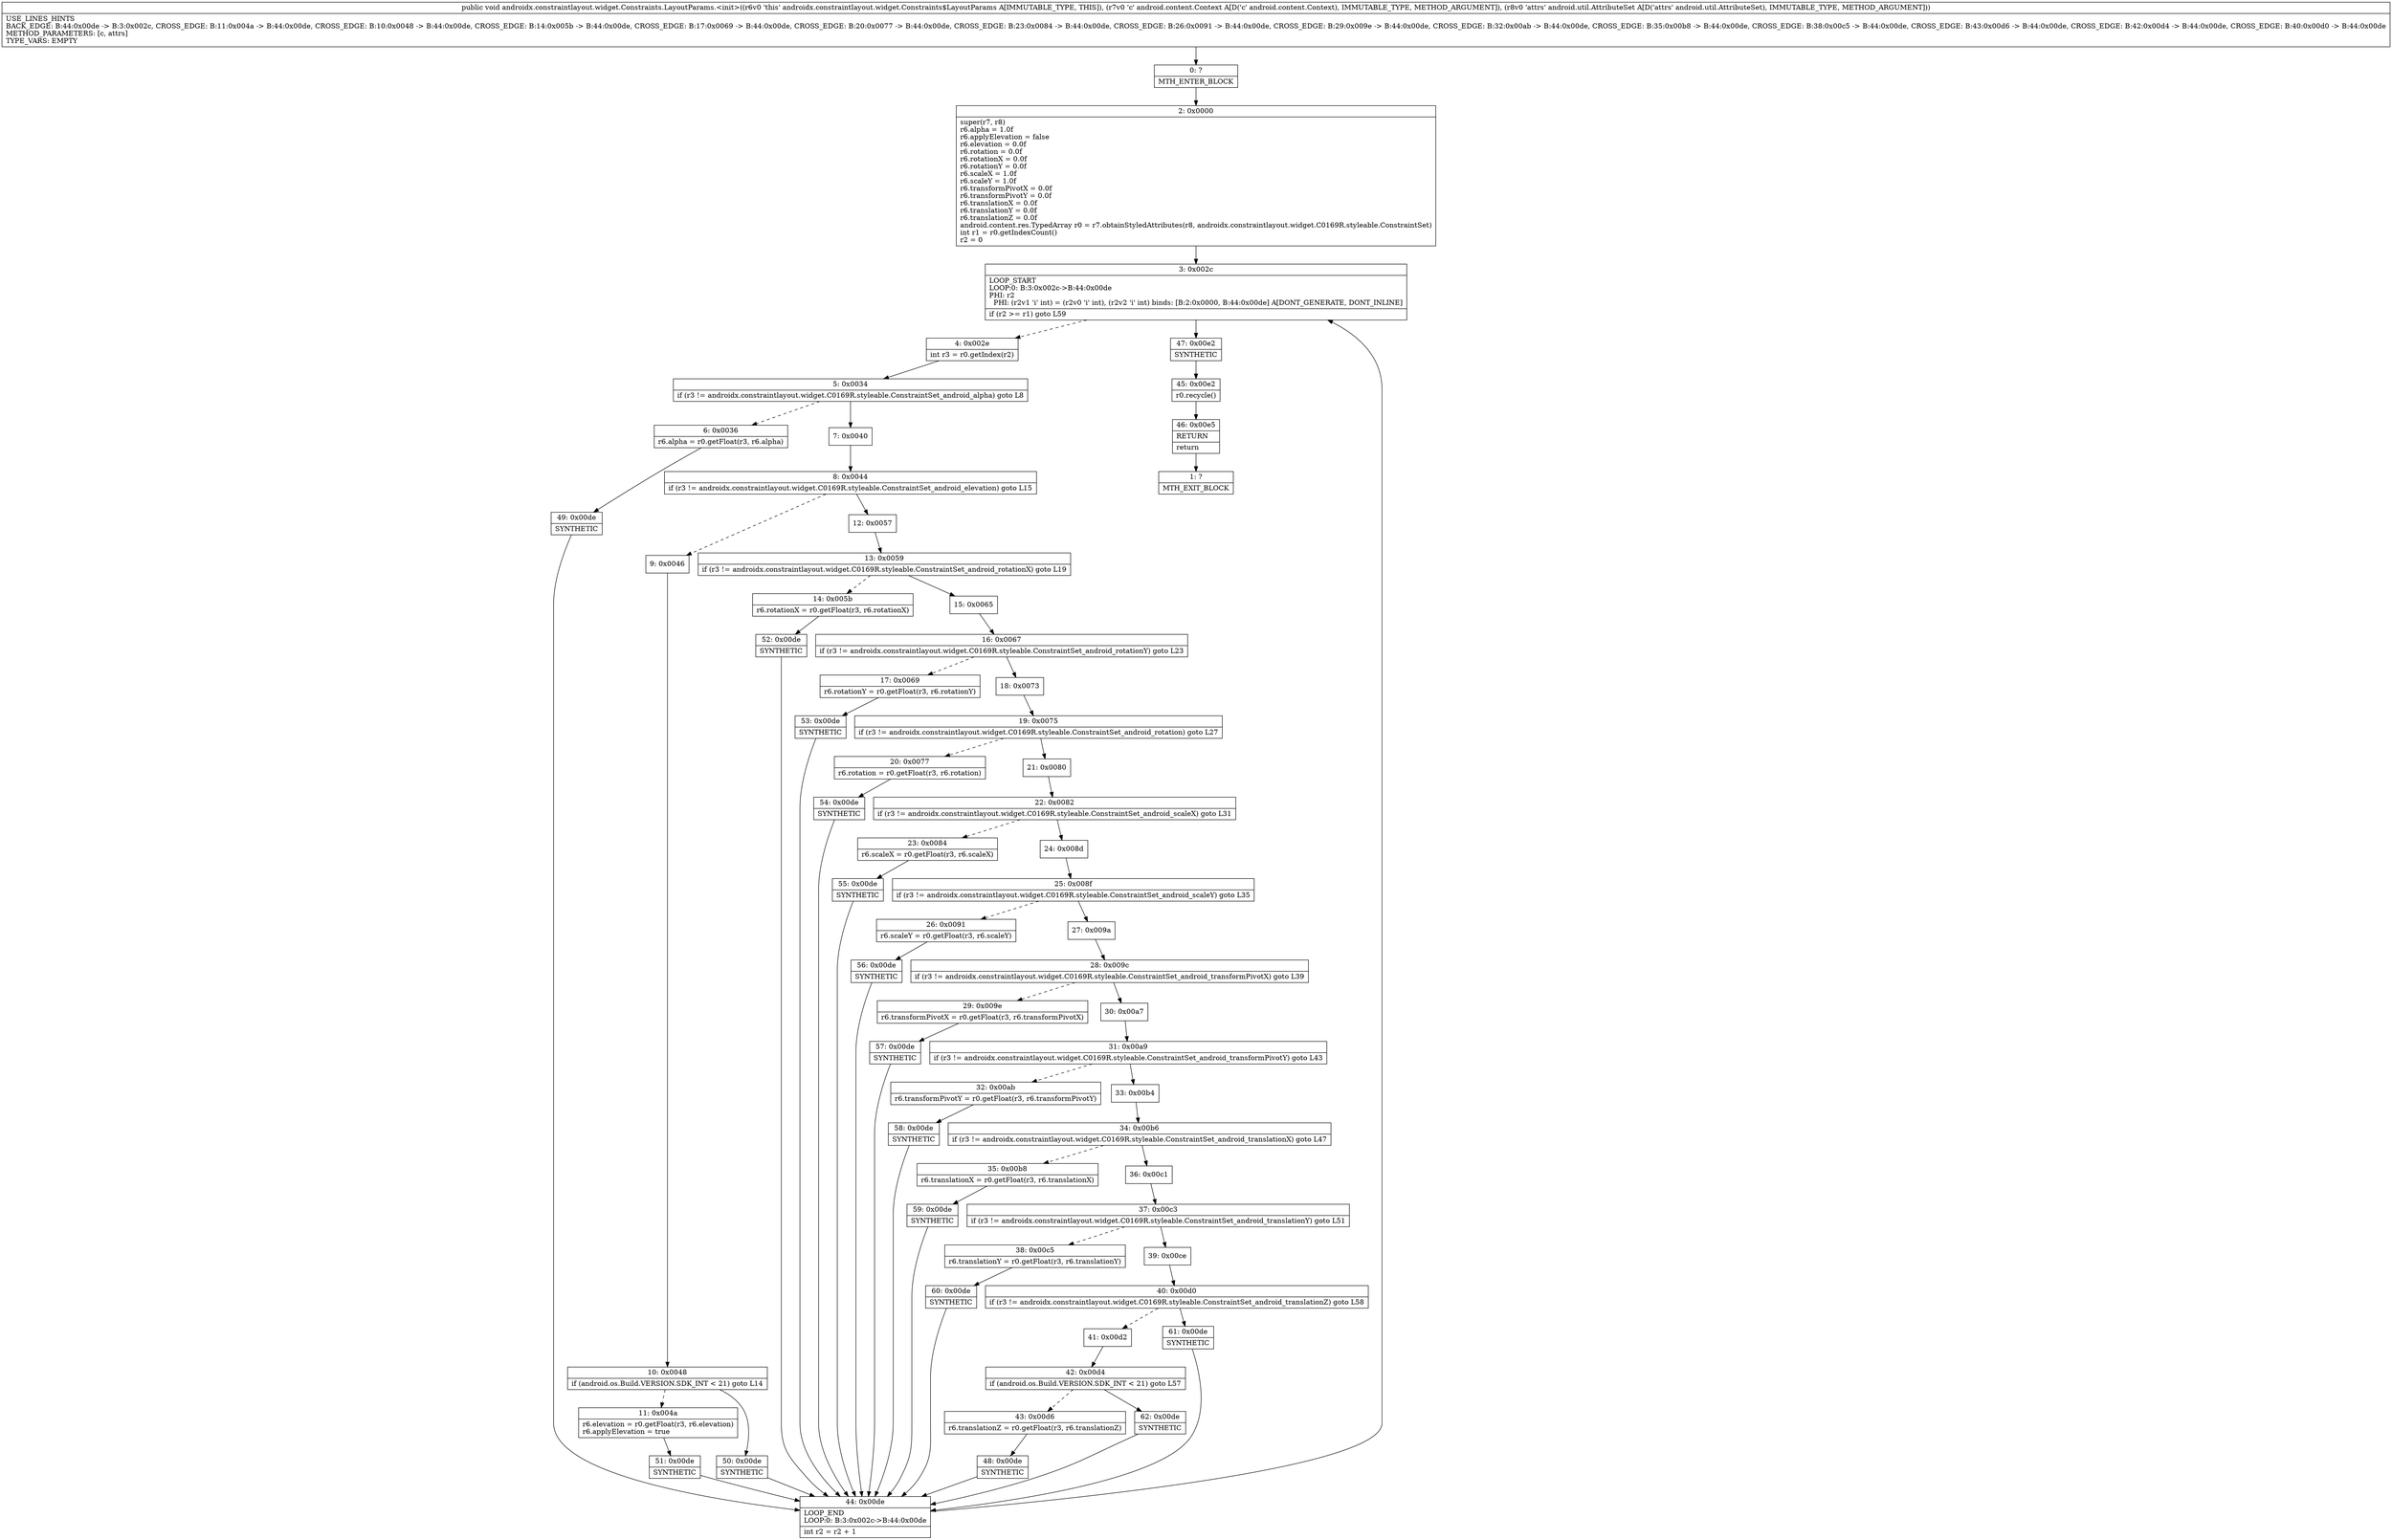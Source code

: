 digraph "CFG forandroidx.constraintlayout.widget.Constraints.LayoutParams.\<init\>(Landroid\/content\/Context;Landroid\/util\/AttributeSet;)V" {
Node_0 [shape=record,label="{0\:\ ?|MTH_ENTER_BLOCK\l}"];
Node_2 [shape=record,label="{2\:\ 0x0000|super(r7, r8)\lr6.alpha = 1.0f\lr6.applyElevation = false\lr6.elevation = 0.0f\lr6.rotation = 0.0f\lr6.rotationX = 0.0f\lr6.rotationY = 0.0f\lr6.scaleX = 1.0f\lr6.scaleY = 1.0f\lr6.transformPivotX = 0.0f\lr6.transformPivotY = 0.0f\lr6.translationX = 0.0f\lr6.translationY = 0.0f\lr6.translationZ = 0.0f\landroid.content.res.TypedArray r0 = r7.obtainStyledAttributes(r8, androidx.constraintlayout.widget.C0169R.styleable.ConstraintSet)\lint r1 = r0.getIndexCount()\lr2 = 0\l}"];
Node_3 [shape=record,label="{3\:\ 0x002c|LOOP_START\lLOOP:0: B:3:0x002c\-\>B:44:0x00de\lPHI: r2 \l  PHI: (r2v1 'i' int) = (r2v0 'i' int), (r2v2 'i' int) binds: [B:2:0x0000, B:44:0x00de] A[DONT_GENERATE, DONT_INLINE]\l|if (r2 \>= r1) goto L59\l}"];
Node_4 [shape=record,label="{4\:\ 0x002e|int r3 = r0.getIndex(r2)\l}"];
Node_5 [shape=record,label="{5\:\ 0x0034|if (r3 != androidx.constraintlayout.widget.C0169R.styleable.ConstraintSet_android_alpha) goto L8\l}"];
Node_6 [shape=record,label="{6\:\ 0x0036|r6.alpha = r0.getFloat(r3, r6.alpha)\l}"];
Node_49 [shape=record,label="{49\:\ 0x00de|SYNTHETIC\l}"];
Node_44 [shape=record,label="{44\:\ 0x00de|LOOP_END\lLOOP:0: B:3:0x002c\-\>B:44:0x00de\l|int r2 = r2 + 1\l}"];
Node_7 [shape=record,label="{7\:\ 0x0040}"];
Node_8 [shape=record,label="{8\:\ 0x0044|if (r3 != androidx.constraintlayout.widget.C0169R.styleable.ConstraintSet_android_elevation) goto L15\l}"];
Node_9 [shape=record,label="{9\:\ 0x0046}"];
Node_10 [shape=record,label="{10\:\ 0x0048|if (android.os.Build.VERSION.SDK_INT \< 21) goto L14\l}"];
Node_11 [shape=record,label="{11\:\ 0x004a|r6.elevation = r0.getFloat(r3, r6.elevation)\lr6.applyElevation = true\l}"];
Node_51 [shape=record,label="{51\:\ 0x00de|SYNTHETIC\l}"];
Node_50 [shape=record,label="{50\:\ 0x00de|SYNTHETIC\l}"];
Node_12 [shape=record,label="{12\:\ 0x0057}"];
Node_13 [shape=record,label="{13\:\ 0x0059|if (r3 != androidx.constraintlayout.widget.C0169R.styleable.ConstraintSet_android_rotationX) goto L19\l}"];
Node_14 [shape=record,label="{14\:\ 0x005b|r6.rotationX = r0.getFloat(r3, r6.rotationX)\l}"];
Node_52 [shape=record,label="{52\:\ 0x00de|SYNTHETIC\l}"];
Node_15 [shape=record,label="{15\:\ 0x0065}"];
Node_16 [shape=record,label="{16\:\ 0x0067|if (r3 != androidx.constraintlayout.widget.C0169R.styleable.ConstraintSet_android_rotationY) goto L23\l}"];
Node_17 [shape=record,label="{17\:\ 0x0069|r6.rotationY = r0.getFloat(r3, r6.rotationY)\l}"];
Node_53 [shape=record,label="{53\:\ 0x00de|SYNTHETIC\l}"];
Node_18 [shape=record,label="{18\:\ 0x0073}"];
Node_19 [shape=record,label="{19\:\ 0x0075|if (r3 != androidx.constraintlayout.widget.C0169R.styleable.ConstraintSet_android_rotation) goto L27\l}"];
Node_20 [shape=record,label="{20\:\ 0x0077|r6.rotation = r0.getFloat(r3, r6.rotation)\l}"];
Node_54 [shape=record,label="{54\:\ 0x00de|SYNTHETIC\l}"];
Node_21 [shape=record,label="{21\:\ 0x0080}"];
Node_22 [shape=record,label="{22\:\ 0x0082|if (r3 != androidx.constraintlayout.widget.C0169R.styleable.ConstraintSet_android_scaleX) goto L31\l}"];
Node_23 [shape=record,label="{23\:\ 0x0084|r6.scaleX = r0.getFloat(r3, r6.scaleX)\l}"];
Node_55 [shape=record,label="{55\:\ 0x00de|SYNTHETIC\l}"];
Node_24 [shape=record,label="{24\:\ 0x008d}"];
Node_25 [shape=record,label="{25\:\ 0x008f|if (r3 != androidx.constraintlayout.widget.C0169R.styleable.ConstraintSet_android_scaleY) goto L35\l}"];
Node_26 [shape=record,label="{26\:\ 0x0091|r6.scaleY = r0.getFloat(r3, r6.scaleY)\l}"];
Node_56 [shape=record,label="{56\:\ 0x00de|SYNTHETIC\l}"];
Node_27 [shape=record,label="{27\:\ 0x009a}"];
Node_28 [shape=record,label="{28\:\ 0x009c|if (r3 != androidx.constraintlayout.widget.C0169R.styleable.ConstraintSet_android_transformPivotX) goto L39\l}"];
Node_29 [shape=record,label="{29\:\ 0x009e|r6.transformPivotX = r0.getFloat(r3, r6.transformPivotX)\l}"];
Node_57 [shape=record,label="{57\:\ 0x00de|SYNTHETIC\l}"];
Node_30 [shape=record,label="{30\:\ 0x00a7}"];
Node_31 [shape=record,label="{31\:\ 0x00a9|if (r3 != androidx.constraintlayout.widget.C0169R.styleable.ConstraintSet_android_transformPivotY) goto L43\l}"];
Node_32 [shape=record,label="{32\:\ 0x00ab|r6.transformPivotY = r0.getFloat(r3, r6.transformPivotY)\l}"];
Node_58 [shape=record,label="{58\:\ 0x00de|SYNTHETIC\l}"];
Node_33 [shape=record,label="{33\:\ 0x00b4}"];
Node_34 [shape=record,label="{34\:\ 0x00b6|if (r3 != androidx.constraintlayout.widget.C0169R.styleable.ConstraintSet_android_translationX) goto L47\l}"];
Node_35 [shape=record,label="{35\:\ 0x00b8|r6.translationX = r0.getFloat(r3, r6.translationX)\l}"];
Node_59 [shape=record,label="{59\:\ 0x00de|SYNTHETIC\l}"];
Node_36 [shape=record,label="{36\:\ 0x00c1}"];
Node_37 [shape=record,label="{37\:\ 0x00c3|if (r3 != androidx.constraintlayout.widget.C0169R.styleable.ConstraintSet_android_translationY) goto L51\l}"];
Node_38 [shape=record,label="{38\:\ 0x00c5|r6.translationY = r0.getFloat(r3, r6.translationY)\l}"];
Node_60 [shape=record,label="{60\:\ 0x00de|SYNTHETIC\l}"];
Node_39 [shape=record,label="{39\:\ 0x00ce}"];
Node_40 [shape=record,label="{40\:\ 0x00d0|if (r3 != androidx.constraintlayout.widget.C0169R.styleable.ConstraintSet_android_translationZ) goto L58\l}"];
Node_41 [shape=record,label="{41\:\ 0x00d2}"];
Node_42 [shape=record,label="{42\:\ 0x00d4|if (android.os.Build.VERSION.SDK_INT \< 21) goto L57\l}"];
Node_43 [shape=record,label="{43\:\ 0x00d6|r6.translationZ = r0.getFloat(r3, r6.translationZ)\l}"];
Node_48 [shape=record,label="{48\:\ 0x00de|SYNTHETIC\l}"];
Node_62 [shape=record,label="{62\:\ 0x00de|SYNTHETIC\l}"];
Node_61 [shape=record,label="{61\:\ 0x00de|SYNTHETIC\l}"];
Node_47 [shape=record,label="{47\:\ 0x00e2|SYNTHETIC\l}"];
Node_45 [shape=record,label="{45\:\ 0x00e2|r0.recycle()\l}"];
Node_46 [shape=record,label="{46\:\ 0x00e5|RETURN\l|return\l}"];
Node_1 [shape=record,label="{1\:\ ?|MTH_EXIT_BLOCK\l}"];
MethodNode[shape=record,label="{public void androidx.constraintlayout.widget.Constraints.LayoutParams.\<init\>((r6v0 'this' androidx.constraintlayout.widget.Constraints$LayoutParams A[IMMUTABLE_TYPE, THIS]), (r7v0 'c' android.content.Context A[D('c' android.content.Context), IMMUTABLE_TYPE, METHOD_ARGUMENT]), (r8v0 'attrs' android.util.AttributeSet A[D('attrs' android.util.AttributeSet), IMMUTABLE_TYPE, METHOD_ARGUMENT]))  | USE_LINES_HINTS\lBACK_EDGE: B:44:0x00de \-\> B:3:0x002c, CROSS_EDGE: B:11:0x004a \-\> B:44:0x00de, CROSS_EDGE: B:10:0x0048 \-\> B:44:0x00de, CROSS_EDGE: B:14:0x005b \-\> B:44:0x00de, CROSS_EDGE: B:17:0x0069 \-\> B:44:0x00de, CROSS_EDGE: B:20:0x0077 \-\> B:44:0x00de, CROSS_EDGE: B:23:0x0084 \-\> B:44:0x00de, CROSS_EDGE: B:26:0x0091 \-\> B:44:0x00de, CROSS_EDGE: B:29:0x009e \-\> B:44:0x00de, CROSS_EDGE: B:32:0x00ab \-\> B:44:0x00de, CROSS_EDGE: B:35:0x00b8 \-\> B:44:0x00de, CROSS_EDGE: B:38:0x00c5 \-\> B:44:0x00de, CROSS_EDGE: B:43:0x00d6 \-\> B:44:0x00de, CROSS_EDGE: B:42:0x00d4 \-\> B:44:0x00de, CROSS_EDGE: B:40:0x00d0 \-\> B:44:0x00de\lMETHOD_PARAMETERS: [c, attrs]\lTYPE_VARS: EMPTY\l}"];
MethodNode -> Node_0;Node_0 -> Node_2;
Node_2 -> Node_3;
Node_3 -> Node_4[style=dashed];
Node_3 -> Node_47;
Node_4 -> Node_5;
Node_5 -> Node_6[style=dashed];
Node_5 -> Node_7;
Node_6 -> Node_49;
Node_49 -> Node_44;
Node_44 -> Node_3;
Node_7 -> Node_8;
Node_8 -> Node_9[style=dashed];
Node_8 -> Node_12;
Node_9 -> Node_10;
Node_10 -> Node_11[style=dashed];
Node_10 -> Node_50;
Node_11 -> Node_51;
Node_51 -> Node_44;
Node_50 -> Node_44;
Node_12 -> Node_13;
Node_13 -> Node_14[style=dashed];
Node_13 -> Node_15;
Node_14 -> Node_52;
Node_52 -> Node_44;
Node_15 -> Node_16;
Node_16 -> Node_17[style=dashed];
Node_16 -> Node_18;
Node_17 -> Node_53;
Node_53 -> Node_44;
Node_18 -> Node_19;
Node_19 -> Node_20[style=dashed];
Node_19 -> Node_21;
Node_20 -> Node_54;
Node_54 -> Node_44;
Node_21 -> Node_22;
Node_22 -> Node_23[style=dashed];
Node_22 -> Node_24;
Node_23 -> Node_55;
Node_55 -> Node_44;
Node_24 -> Node_25;
Node_25 -> Node_26[style=dashed];
Node_25 -> Node_27;
Node_26 -> Node_56;
Node_56 -> Node_44;
Node_27 -> Node_28;
Node_28 -> Node_29[style=dashed];
Node_28 -> Node_30;
Node_29 -> Node_57;
Node_57 -> Node_44;
Node_30 -> Node_31;
Node_31 -> Node_32[style=dashed];
Node_31 -> Node_33;
Node_32 -> Node_58;
Node_58 -> Node_44;
Node_33 -> Node_34;
Node_34 -> Node_35[style=dashed];
Node_34 -> Node_36;
Node_35 -> Node_59;
Node_59 -> Node_44;
Node_36 -> Node_37;
Node_37 -> Node_38[style=dashed];
Node_37 -> Node_39;
Node_38 -> Node_60;
Node_60 -> Node_44;
Node_39 -> Node_40;
Node_40 -> Node_41[style=dashed];
Node_40 -> Node_61;
Node_41 -> Node_42;
Node_42 -> Node_43[style=dashed];
Node_42 -> Node_62;
Node_43 -> Node_48;
Node_48 -> Node_44;
Node_62 -> Node_44;
Node_61 -> Node_44;
Node_47 -> Node_45;
Node_45 -> Node_46;
Node_46 -> Node_1;
}

